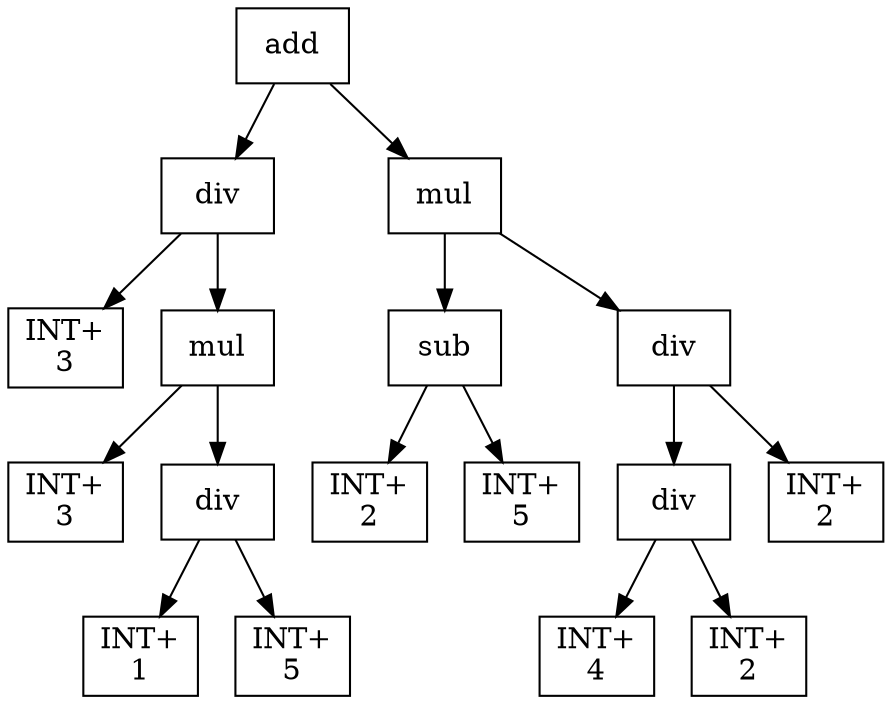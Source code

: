 digraph expr {
  node [shape=box];
  n1 [label="add"];
  n2 [label="div"];
  n3 [label="INT+\n3"];
  n4 [label="mul"];
  n5 [label="INT+\n3"];
  n6 [label="div"];
  n7 [label="INT+\n1"];
  n8 [label="INT+\n5"];
  n6 -> n7;
  n6 -> n8;
  n4 -> n5;
  n4 -> n6;
  n2 -> n3;
  n2 -> n4;
  n9 [label="mul"];
  n10 [label="sub"];
  n11 [label="INT+\n2"];
  n12 [label="INT+\n5"];
  n10 -> n11;
  n10 -> n12;
  n13 [label="div"];
  n14 [label="div"];
  n15 [label="INT+\n4"];
  n16 [label="INT+\n2"];
  n14 -> n15;
  n14 -> n16;
  n17 [label="INT+\n2"];
  n13 -> n14;
  n13 -> n17;
  n9 -> n10;
  n9 -> n13;
  n1 -> n2;
  n1 -> n9;
}